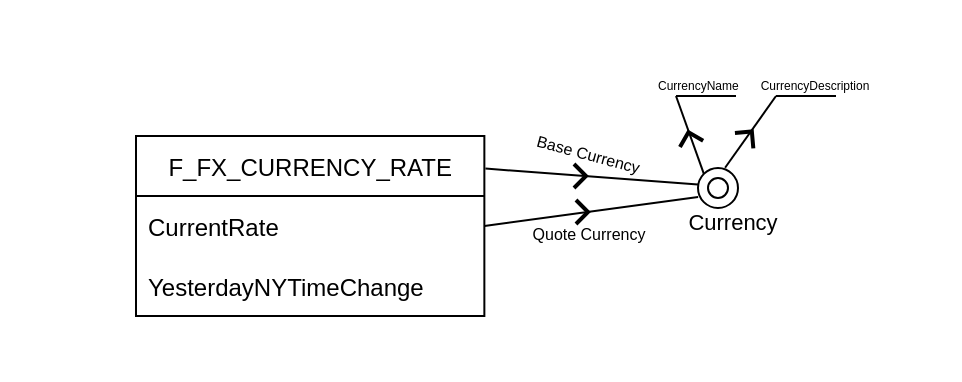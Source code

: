 <mxfile version="24.1.0" type="device">
  <diagram id="wrOhlIF0k3vOvgMMfUUx" name="Page-1">
    <mxGraphModel dx="880" dy="532" grid="1" gridSize="10" guides="1" tooltips="1" connect="1" arrows="1" fold="1" page="1" pageScale="1" pageWidth="827" pageHeight="1169" math="0" shadow="0">
      <root>
        <mxCell id="0" />
        <mxCell id="1" parent="0" />
        <mxCell id="Pmuhz_MxlHkOLa46dXON-2" value="F_FX_CURRENCY_RATE" style="swimlane;fontStyle=0;childLayout=stackLayout;horizontal=1;startSize=30;horizontalStack=0;resizeParent=1;resizeParentMax=0;resizeLast=0;collapsible=1;marginBottom=0;" parent="1" vertex="1">
          <mxGeometry x="170" y="192" width="174.18" height="90" as="geometry" />
        </mxCell>
        <mxCell id="Pmuhz_MxlHkOLa46dXON-6" value="CurrentRate" style="text;strokeColor=none;fillColor=none;align=left;verticalAlign=middle;spacingLeft=4;spacingRight=4;overflow=hidden;points=[[0,0.5],[1,0.5]];portConstraint=eastwest;rotatable=0;" parent="Pmuhz_MxlHkOLa46dXON-2" vertex="1">
          <mxGeometry y="30" width="174.18" height="30" as="geometry" />
        </mxCell>
        <mxCell id="FjkLDk-mcn_XOHwuBFcB-1" value="YesterdayNYTimeChange" style="text;strokeColor=none;fillColor=none;align=left;verticalAlign=middle;spacingLeft=4;spacingRight=4;overflow=hidden;points=[[0,0.5],[1,0.5]];portConstraint=eastwest;rotatable=0;" parent="Pmuhz_MxlHkOLa46dXON-2" vertex="1">
          <mxGeometry y="60" width="174.18" height="30" as="geometry" />
        </mxCell>
        <mxCell id="4vlrvuO8_zKgmpV1qPd3-43" value="" style="group" parent="1" vertex="1" connectable="0">
          <mxGeometry x="410.0" y="202" width="61" height="35" as="geometry" />
        </mxCell>
        <mxCell id="4vlrvuO8_zKgmpV1qPd3-44" value=" " style="ellipse;whiteSpace=wrap;html=1;aspect=fixed;direction=south;" parent="4vlrvuO8_zKgmpV1qPd3-43" vertex="1">
          <mxGeometry x="41" y="6" width="20" height="20" as="geometry" />
        </mxCell>
        <mxCell id="4vlrvuO8_zKgmpV1qPd3-45" value="&lt;font style=&quot;font-size: 11px;&quot;&gt;Currency&lt;br&gt;&lt;/font&gt;" style="text;html=1;align=center;verticalAlign=middle;resizable=0;points=[];autosize=1;strokeColor=none;fillColor=none;fontSize=8;" parent="1" vertex="1">
          <mxGeometry x="433.0" y="220" width="70" height="30" as="geometry" />
        </mxCell>
        <mxCell id="4vlrvuO8_zKgmpV1qPd3-46" value="" style="endArrow=none;html=1;strokeColor=default;rounded=0;startArrow=none;startFill=0;exitX=0.257;exitY=-0.126;exitDx=0;exitDy=0;exitPerimeter=0;entryX=1.003;entryY=0.181;entryDx=0;entryDy=0;entryPerimeter=0;" parent="1" source="4vlrvuO8_zKgmpV1qPd3-45" target="Pmuhz_MxlHkOLa46dXON-2" edge="1">
          <mxGeometry width="50" height="50" relative="1" as="geometry">
            <mxPoint x="387.72" y="389.17" as="sourcePoint" />
            <mxPoint x="310.18" y="237" as="targetPoint" />
          </mxGeometry>
        </mxCell>
        <mxCell id="4vlrvuO8_zKgmpV1qPd3-47" value="" style="html=1;verticalLabelPosition=bottom;labelBackgroundColor=#ffffff;verticalAlign=top;shadow=0;dashed=0;strokeWidth=2;shape=mxgraph.ios7.misc.up;strokeColor=#000000;fillColor=#000000;rotation=90;" parent="1" vertex="1">
          <mxGeometry x="386.0" y="209" width="12" height="6" as="geometry" />
        </mxCell>
        <mxCell id="4vlrvuO8_zKgmpV1qPd3-48" value="" style="endArrow=none;html=1;rounded=0;fontSize=11;strokeColor=default;strokeWidth=1;entryX=0;entryY=1;entryDx=0;entryDy=0;" parent="1" target="4vlrvuO8_zKgmpV1qPd3-44" edge="1">
          <mxGeometry width="50" height="50" relative="1" as="geometry">
            <mxPoint x="440.0" y="172" as="sourcePoint" />
            <mxPoint x="410.0" y="292" as="targetPoint" />
          </mxGeometry>
        </mxCell>
        <mxCell id="4vlrvuO8_zKgmpV1qPd3-49" value="" style="html=1;verticalLabelPosition=bottom;labelBackgroundColor=#ffffff;verticalAlign=top;shadow=0;dashed=0;strokeWidth=2;shape=mxgraph.ios7.misc.up;strokeColor=#000000;fillColor=#000000;rotation=-15;" parent="1" vertex="1">
          <mxGeometry x="441.0" y="190" width="12" height="6" as="geometry" />
        </mxCell>
        <mxCell id="4vlrvuO8_zKgmpV1qPd3-50" value="" style="endArrow=none;html=1;rounded=0;fontSize=11;strokeColor=default;strokeWidth=1;" parent="1" edge="1">
          <mxGeometry width="50" height="50" relative="1" as="geometry">
            <mxPoint x="440.0" y="172" as="sourcePoint" />
            <mxPoint x="470.0" y="172" as="targetPoint" />
          </mxGeometry>
        </mxCell>
        <mxCell id="4vlrvuO8_zKgmpV1qPd3-51" value="" style="endArrow=none;html=1;rounded=0;fontSize=11;strokeColor=default;strokeWidth=1;entryX=-0.007;entryY=0.323;entryDx=0;entryDy=0;entryPerimeter=0;" parent="1" target="4vlrvuO8_zKgmpV1qPd3-44" edge="1">
          <mxGeometry width="50" height="50" relative="1" as="geometry">
            <mxPoint x="490.0" y="172" as="sourcePoint" />
            <mxPoint x="513.929" y="220.929" as="targetPoint" />
          </mxGeometry>
        </mxCell>
        <mxCell id="4vlrvuO8_zKgmpV1qPd3-52" value="" style="html=1;verticalLabelPosition=bottom;labelBackgroundColor=#ffffff;verticalAlign=top;shadow=0;dashed=0;strokeWidth=2;shape=mxgraph.ios7.misc.up;strokeColor=#000000;fillColor=#000000;rotation=40;" parent="1" vertex="1">
          <mxGeometry x="470.0" y="189" width="12" height="6" as="geometry" />
        </mxCell>
        <mxCell id="4vlrvuO8_zKgmpV1qPd3-53" value="" style="endArrow=none;html=1;rounded=0;fontSize=11;strokeColor=default;strokeWidth=1;" parent="1" edge="1">
          <mxGeometry width="50" height="50" relative="1" as="geometry">
            <mxPoint x="520" y="172" as="sourcePoint" />
            <mxPoint x="490.0" y="172" as="targetPoint" />
          </mxGeometry>
        </mxCell>
        <mxCell id="4vlrvuO8_zKgmpV1qPd3-57" value="&lt;font style=&quot;font-size: 6px;&quot;&gt;CurrencyDescription&lt;/font&gt;" style="text;html=1;align=center;verticalAlign=middle;resizable=0;points=[];autosize=1;strokeColor=none;fillColor=none;fontSize=11;" parent="1" vertex="1">
          <mxGeometry x="469.0" y="150" width="80" height="30" as="geometry" />
        </mxCell>
        <mxCell id="4vlrvuO8_zKgmpV1qPd3-58" value="&lt;div&gt;CurrencyName&lt;/div&gt;" style="text;whiteSpace=wrap;html=1;fontSize=6;" parent="1" vertex="1">
          <mxGeometry x="429.0" y="157" width="57" height="12" as="geometry" />
        </mxCell>
        <mxCell id="4vlrvuO8_zKgmpV1qPd3-61" value=" " style="ellipse;whiteSpace=wrap;html=1;aspect=fixed;direction=west;" parent="1" vertex="1">
          <mxGeometry x="456.0" y="213" width="10" height="10" as="geometry" />
        </mxCell>
        <mxCell id="4vlrvuO8_zKgmpV1qPd3-63" value="&lt;div&gt;&lt;font style=&quot;font-size: 8px;&quot;&gt;Base Currency&lt;/font&gt;&lt;/div&gt;" style="text;html=1;align=center;verticalAlign=middle;resizable=0;points=[];autosize=1;strokeColor=none;fillColor=none;rotation=15;" parent="1" vertex="1">
          <mxGeometry x="356.0" y="185" width="80" height="30" as="geometry" />
        </mxCell>
        <mxCell id="4vlrvuO8_zKgmpV1qPd3-64" value="" style="endArrow=none;html=1;strokeColor=default;rounded=0;startArrow=none;startFill=0;exitX=0.258;exitY=0.085;exitDx=0;exitDy=0;exitPerimeter=0;entryX=1;entryY=0.5;entryDx=0;entryDy=0;" parent="1" source="4vlrvuO8_zKgmpV1qPd3-45" target="Pmuhz_MxlHkOLa46dXON-6" edge="1">
          <mxGeometry width="50" height="50" relative="1" as="geometry">
            <mxPoint x="461.18" y="226" as="sourcePoint" />
            <mxPoint x="343.657" y="264" as="targetPoint" />
          </mxGeometry>
        </mxCell>
        <mxCell id="4vlrvuO8_zKgmpV1qPd3-65" value="" style="html=1;verticalLabelPosition=bottom;labelBackgroundColor=#ffffff;verticalAlign=top;shadow=0;dashed=0;strokeWidth=2;shape=mxgraph.ios7.misc.up;strokeColor=#000000;fillColor=#000000;rotation=90;" parent="1" vertex="1">
          <mxGeometry x="387.0" y="227" width="12" height="6" as="geometry" />
        </mxCell>
        <mxCell id="4vlrvuO8_zKgmpV1qPd3-66" value="&lt;div&gt;&lt;font style=&quot;font-size: 8px;&quot;&gt;Quote Currency&lt;/font&gt;&lt;/div&gt;" style="text;html=1;align=center;verticalAlign=middle;resizable=0;points=[];autosize=1;strokeColor=none;fillColor=none;rotation=0;" parent="1" vertex="1">
          <mxGeometry x="356.0" y="225" width="80" height="30" as="geometry" />
        </mxCell>
        <mxCell id="vlyZZgfpol20_4RLK0qZ-2" value="Text" style="text;html=1;align=center;verticalAlign=middle;resizable=0;points=[];autosize=1;fontColor=none;noLabel=1;" parent="1" vertex="1">
          <mxGeometry x="102" y="284" width="50" height="30" as="geometry" />
        </mxCell>
        <mxCell id="vlyZZgfpol20_4RLK0qZ-3" value="Text" style="text;html=1;align=center;verticalAlign=middle;resizable=0;points=[];autosize=1;strokeColor=none;fillColor=none;fontColor=none;noLabel=1;" parent="1" vertex="1">
          <mxGeometry x="532" y="124" width="50" height="30" as="geometry" />
        </mxCell>
      </root>
    </mxGraphModel>
  </diagram>
</mxfile>
